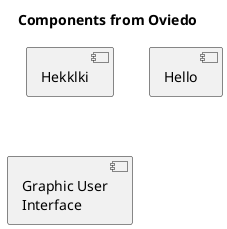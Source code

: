 @startuml

title Components from Oviedo 

[Hekklki]
[Hello] as Hello  
component [Graphic User\nInterface] as GUI

@enduml